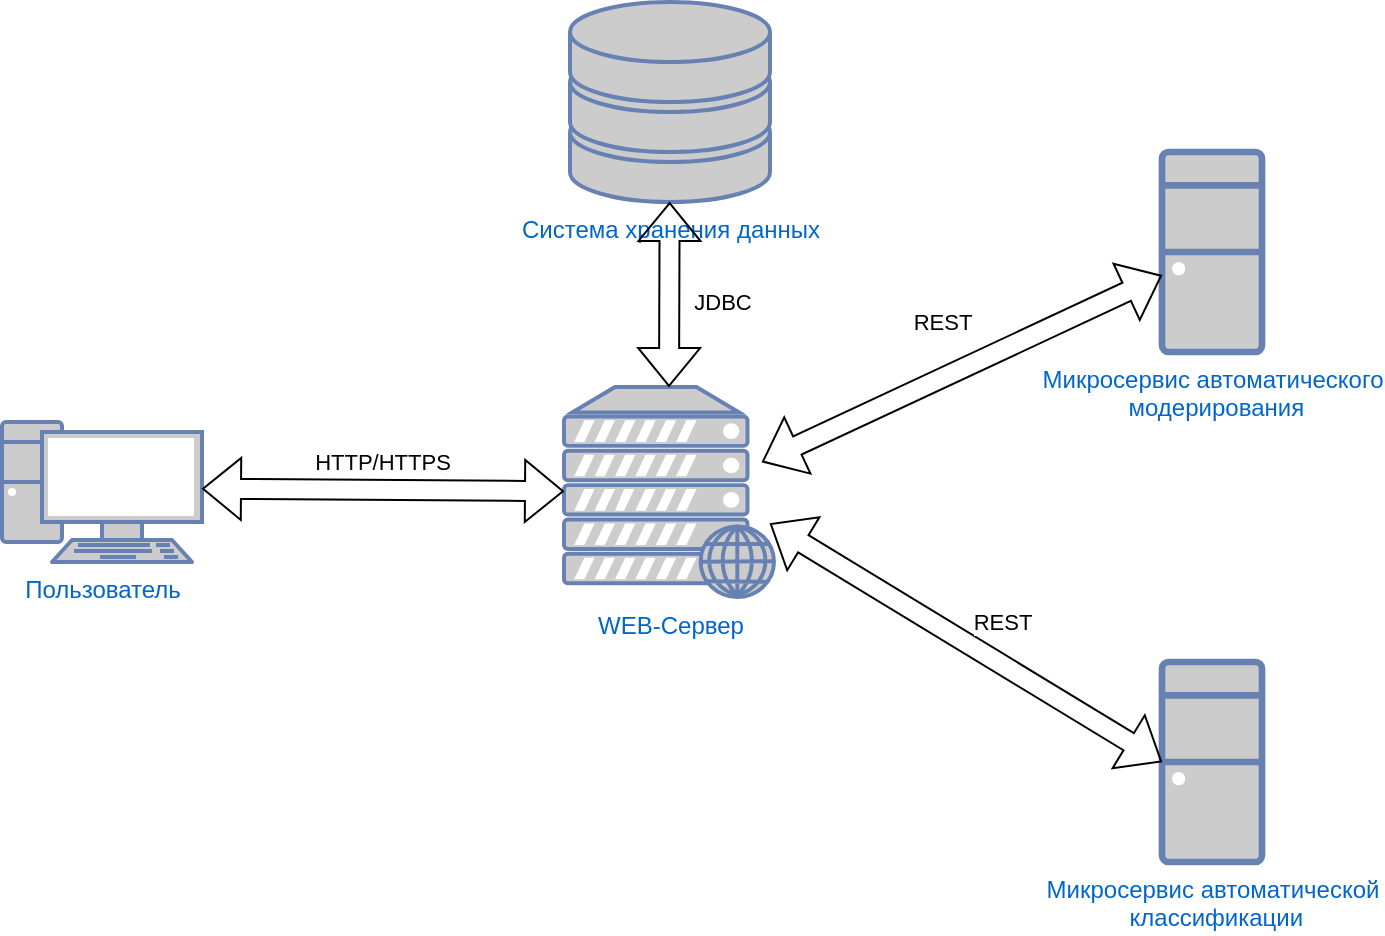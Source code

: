 <mxfile version="18.1.2" type="github">
  <diagram id="P4gQDNJ1n4mMOo5mYW3R" name="Page-1">
    <mxGraphModel dx="1422" dy="1955" grid="1" gridSize="10" guides="1" tooltips="1" connect="1" arrows="1" fold="1" page="1" pageScale="1" pageWidth="827" pageHeight="1169" math="0" shadow="0">
      <root>
        <mxCell id="0" />
        <mxCell id="1" parent="0" />
        <mxCell id="6u-T-0kND51K_XEgAGkw-2" value="Пользователь" style="fontColor=#0066CC;verticalAlign=top;verticalLabelPosition=bottom;labelPosition=center;align=center;html=1;outlineConnect=0;fillColor=#CCCCCC;strokeColor=#6881B3;gradientColor=none;gradientDirection=north;strokeWidth=2;shape=mxgraph.networks.pc;" parent="1" vertex="1">
          <mxGeometry x="80" y="200" width="100" height="70" as="geometry" />
        </mxCell>
        <mxCell id="6u-T-0kND51K_XEgAGkw-4" value="Система хранения данных" style="fontColor=#0066CC;verticalAlign=top;verticalLabelPosition=bottom;labelPosition=center;align=center;html=1;outlineConnect=0;fillColor=#CCCCCC;strokeColor=#6881B3;gradientColor=none;gradientDirection=north;strokeWidth=2;shape=mxgraph.networks.storage;" parent="1" vertex="1">
          <mxGeometry x="364" y="-10" width="100" height="100" as="geometry" />
        </mxCell>
        <mxCell id="6u-T-0kND51K_XEgAGkw-5" value="WEB-Сервер" style="fontColor=#0066CC;verticalAlign=top;verticalLabelPosition=bottom;labelPosition=center;align=center;html=1;outlineConnect=0;fillColor=#CCCCCC;strokeColor=#6881B3;gradientColor=none;gradientDirection=north;strokeWidth=2;shape=mxgraph.networks.web_server;" parent="1" vertex="1">
          <mxGeometry x="361" y="182.5" width="105" height="105" as="geometry" />
        </mxCell>
        <mxCell id="6u-T-0kND51K_XEgAGkw-6" value="Микросервис автоматического&lt;br&gt;&amp;nbsp;модерирования" style="fontColor=#0066CC;verticalAlign=top;verticalLabelPosition=bottom;labelPosition=center;align=center;html=1;outlineConnect=0;fillColor=#CCCCCC;strokeColor=#6881B3;gradientColor=none;gradientDirection=north;strokeWidth=2;shape=mxgraph.networks.desktop_pc;" parent="1" vertex="1">
          <mxGeometry x="660" y="65" width="50" height="100" as="geometry" />
        </mxCell>
        <mxCell id="6u-T-0kND51K_XEgAGkw-7" value="Микросервис&amp;nbsp;автоматической&lt;br&gt;&amp;nbsp;классификации" style="fontColor=#0066CC;verticalAlign=top;verticalLabelPosition=bottom;labelPosition=center;align=center;html=1;outlineConnect=0;fillColor=#CCCCCC;strokeColor=#6881B3;gradientColor=none;gradientDirection=north;strokeWidth=2;shape=mxgraph.networks.desktop_pc;" parent="1" vertex="1">
          <mxGeometry x="660" y="320" width="50" height="100" as="geometry" />
        </mxCell>
        <mxCell id="LIbhC1t-Y86jQBjOlmYR-1" value="REST" style="shape=flexArrow;endArrow=classic;startArrow=classic;html=1;rounded=0;" edge="1" parent="1" target="6u-T-0kND51K_XEgAGkw-6">
          <mxGeometry x="0.007" y="25" width="100" height="100" relative="1" as="geometry">
            <mxPoint x="460" y="220" as="sourcePoint" />
            <mxPoint x="460" y="300" as="targetPoint" />
            <mxPoint as="offset" />
          </mxGeometry>
        </mxCell>
        <mxCell id="LIbhC1t-Y86jQBjOlmYR-2" value="REST" style="shape=flexArrow;endArrow=classic;startArrow=classic;html=1;rounded=0;entryX=0;entryY=0.5;entryDx=0;entryDy=0;entryPerimeter=0;" edge="1" parent="1" target="6u-T-0kND51K_XEgAGkw-7">
          <mxGeometry x="0.087" y="18" width="100" height="100" relative="1" as="geometry">
            <mxPoint x="464" y="250.746" as="sourcePoint" />
            <mxPoint x="658" y="165.0" as="targetPoint" />
            <mxPoint as="offset" />
          </mxGeometry>
        </mxCell>
        <mxCell id="LIbhC1t-Y86jQBjOlmYR-3" value="JDBC" style="shape=flexArrow;endArrow=classic;startArrow=classic;html=1;rounded=0;exitX=0.5;exitY=0;exitDx=0;exitDy=0;exitPerimeter=0;" edge="1" parent="1" source="6u-T-0kND51K_XEgAGkw-5" target="6u-T-0kND51K_XEgAGkw-4">
          <mxGeometry x="-0.079" y="-26" width="100" height="100" relative="1" as="geometry">
            <mxPoint x="470" y="230" as="sourcePoint" />
            <mxPoint x="670" y="136.667" as="targetPoint" />
            <mxPoint as="offset" />
          </mxGeometry>
        </mxCell>
        <mxCell id="LIbhC1t-Y86jQBjOlmYR-4" value="" style="shape=flexArrow;endArrow=classic;startArrow=classic;html=1;rounded=0;" edge="1" parent="1" target="6u-T-0kND51K_XEgAGkw-5">
          <mxGeometry width="100" height="100" relative="1" as="geometry">
            <mxPoint x="180" y="233.33" as="sourcePoint" />
            <mxPoint x="380" y="139.997" as="targetPoint" />
          </mxGeometry>
        </mxCell>
        <mxCell id="LIbhC1t-Y86jQBjOlmYR-5" value="HTTP/HTTPS" style="edgeLabel;html=1;align=center;verticalAlign=middle;resizable=0;points=[];" vertex="1" connectable="0" parent="LIbhC1t-Y86jQBjOlmYR-4">
          <mxGeometry x="-0.282" y="-1" relative="1" as="geometry">
            <mxPoint x="25" y="-15" as="offset" />
          </mxGeometry>
        </mxCell>
      </root>
    </mxGraphModel>
  </diagram>
</mxfile>
